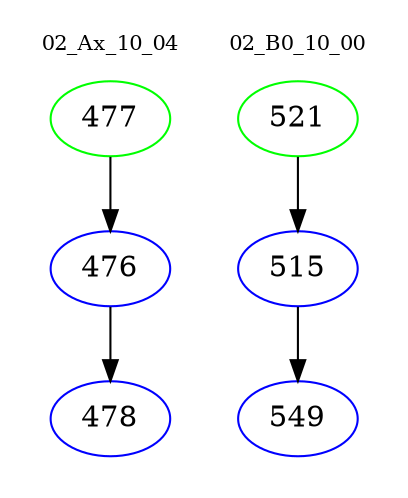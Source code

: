 digraph{
subgraph cluster_0 {
color = white
label = "02_Ax_10_04";
fontsize=10;
T0_477 [label="477", color="green"]
T0_477 -> T0_476 [color="black"]
T0_476 [label="476", color="blue"]
T0_476 -> T0_478 [color="black"]
T0_478 [label="478", color="blue"]
}
subgraph cluster_1 {
color = white
label = "02_B0_10_00";
fontsize=10;
T1_521 [label="521", color="green"]
T1_521 -> T1_515 [color="black"]
T1_515 [label="515", color="blue"]
T1_515 -> T1_549 [color="black"]
T1_549 [label="549", color="blue"]
}
}
